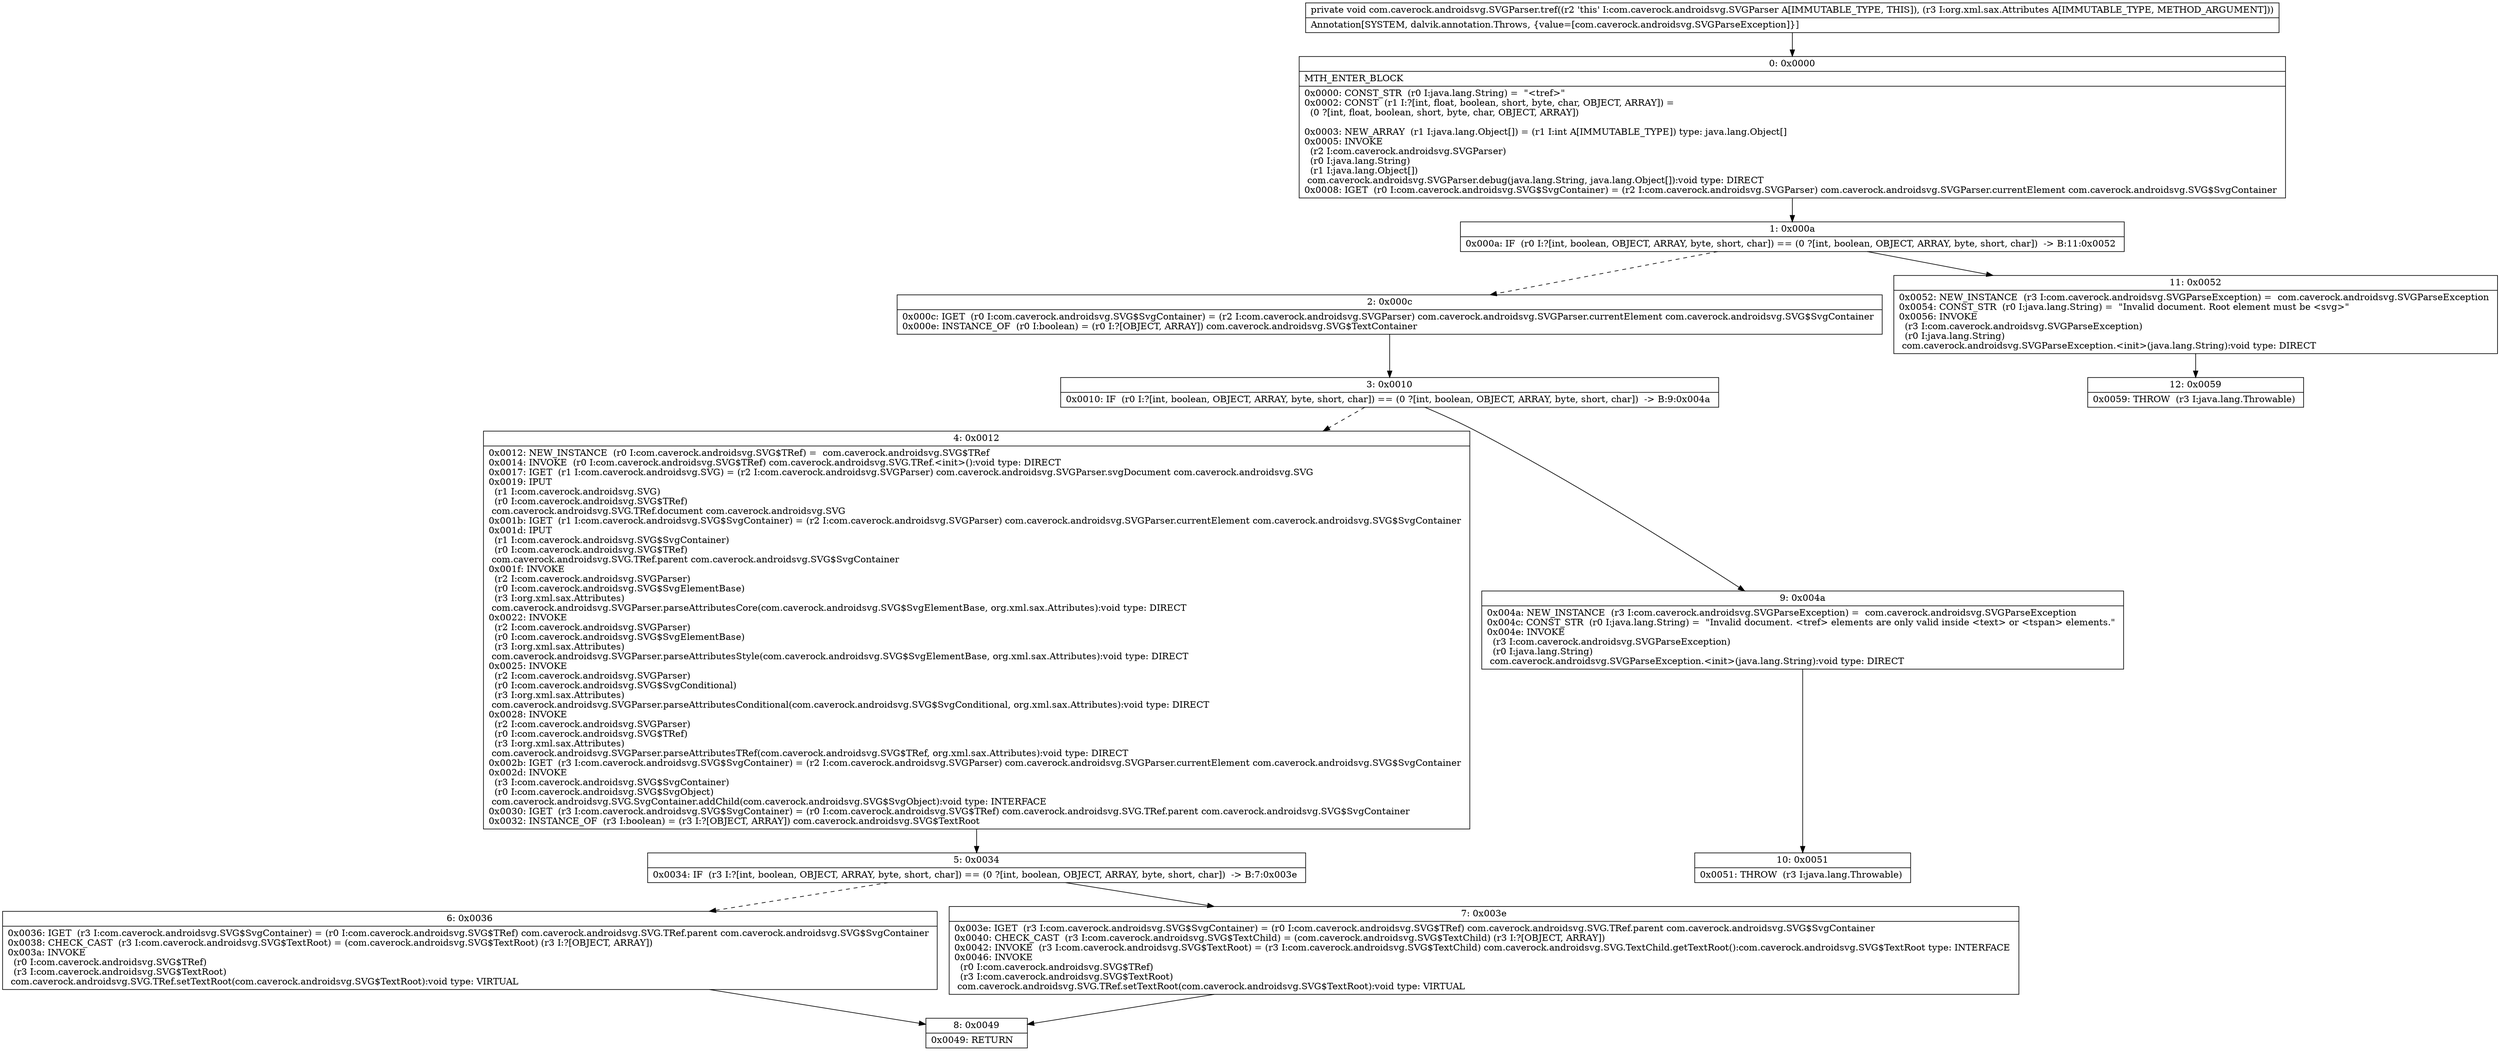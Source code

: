digraph "CFG forcom.caverock.androidsvg.SVGParser.tref(Lorg\/xml\/sax\/Attributes;)V" {
Node_0 [shape=record,label="{0\:\ 0x0000|MTH_ENTER_BLOCK\l|0x0000: CONST_STR  (r0 I:java.lang.String) =  \"\<tref\>\" \l0x0002: CONST  (r1 I:?[int, float, boolean, short, byte, char, OBJECT, ARRAY]) = \l  (0 ?[int, float, boolean, short, byte, char, OBJECT, ARRAY])\l \l0x0003: NEW_ARRAY  (r1 I:java.lang.Object[]) = (r1 I:int A[IMMUTABLE_TYPE]) type: java.lang.Object[] \l0x0005: INVOKE  \l  (r2 I:com.caverock.androidsvg.SVGParser)\l  (r0 I:java.lang.String)\l  (r1 I:java.lang.Object[])\l com.caverock.androidsvg.SVGParser.debug(java.lang.String, java.lang.Object[]):void type: DIRECT \l0x0008: IGET  (r0 I:com.caverock.androidsvg.SVG$SvgContainer) = (r2 I:com.caverock.androidsvg.SVGParser) com.caverock.androidsvg.SVGParser.currentElement com.caverock.androidsvg.SVG$SvgContainer \l}"];
Node_1 [shape=record,label="{1\:\ 0x000a|0x000a: IF  (r0 I:?[int, boolean, OBJECT, ARRAY, byte, short, char]) == (0 ?[int, boolean, OBJECT, ARRAY, byte, short, char])  \-\> B:11:0x0052 \l}"];
Node_2 [shape=record,label="{2\:\ 0x000c|0x000c: IGET  (r0 I:com.caverock.androidsvg.SVG$SvgContainer) = (r2 I:com.caverock.androidsvg.SVGParser) com.caverock.androidsvg.SVGParser.currentElement com.caverock.androidsvg.SVG$SvgContainer \l0x000e: INSTANCE_OF  (r0 I:boolean) = (r0 I:?[OBJECT, ARRAY]) com.caverock.androidsvg.SVG$TextContainer \l}"];
Node_3 [shape=record,label="{3\:\ 0x0010|0x0010: IF  (r0 I:?[int, boolean, OBJECT, ARRAY, byte, short, char]) == (0 ?[int, boolean, OBJECT, ARRAY, byte, short, char])  \-\> B:9:0x004a \l}"];
Node_4 [shape=record,label="{4\:\ 0x0012|0x0012: NEW_INSTANCE  (r0 I:com.caverock.androidsvg.SVG$TRef) =  com.caverock.androidsvg.SVG$TRef \l0x0014: INVOKE  (r0 I:com.caverock.androidsvg.SVG$TRef) com.caverock.androidsvg.SVG.TRef.\<init\>():void type: DIRECT \l0x0017: IGET  (r1 I:com.caverock.androidsvg.SVG) = (r2 I:com.caverock.androidsvg.SVGParser) com.caverock.androidsvg.SVGParser.svgDocument com.caverock.androidsvg.SVG \l0x0019: IPUT  \l  (r1 I:com.caverock.androidsvg.SVG)\l  (r0 I:com.caverock.androidsvg.SVG$TRef)\l com.caverock.androidsvg.SVG.TRef.document com.caverock.androidsvg.SVG \l0x001b: IGET  (r1 I:com.caverock.androidsvg.SVG$SvgContainer) = (r2 I:com.caverock.androidsvg.SVGParser) com.caverock.androidsvg.SVGParser.currentElement com.caverock.androidsvg.SVG$SvgContainer \l0x001d: IPUT  \l  (r1 I:com.caverock.androidsvg.SVG$SvgContainer)\l  (r0 I:com.caverock.androidsvg.SVG$TRef)\l com.caverock.androidsvg.SVG.TRef.parent com.caverock.androidsvg.SVG$SvgContainer \l0x001f: INVOKE  \l  (r2 I:com.caverock.androidsvg.SVGParser)\l  (r0 I:com.caverock.androidsvg.SVG$SvgElementBase)\l  (r3 I:org.xml.sax.Attributes)\l com.caverock.androidsvg.SVGParser.parseAttributesCore(com.caverock.androidsvg.SVG$SvgElementBase, org.xml.sax.Attributes):void type: DIRECT \l0x0022: INVOKE  \l  (r2 I:com.caverock.androidsvg.SVGParser)\l  (r0 I:com.caverock.androidsvg.SVG$SvgElementBase)\l  (r3 I:org.xml.sax.Attributes)\l com.caverock.androidsvg.SVGParser.parseAttributesStyle(com.caverock.androidsvg.SVG$SvgElementBase, org.xml.sax.Attributes):void type: DIRECT \l0x0025: INVOKE  \l  (r2 I:com.caverock.androidsvg.SVGParser)\l  (r0 I:com.caverock.androidsvg.SVG$SvgConditional)\l  (r3 I:org.xml.sax.Attributes)\l com.caverock.androidsvg.SVGParser.parseAttributesConditional(com.caverock.androidsvg.SVG$SvgConditional, org.xml.sax.Attributes):void type: DIRECT \l0x0028: INVOKE  \l  (r2 I:com.caverock.androidsvg.SVGParser)\l  (r0 I:com.caverock.androidsvg.SVG$TRef)\l  (r3 I:org.xml.sax.Attributes)\l com.caverock.androidsvg.SVGParser.parseAttributesTRef(com.caverock.androidsvg.SVG$TRef, org.xml.sax.Attributes):void type: DIRECT \l0x002b: IGET  (r3 I:com.caverock.androidsvg.SVG$SvgContainer) = (r2 I:com.caverock.androidsvg.SVGParser) com.caverock.androidsvg.SVGParser.currentElement com.caverock.androidsvg.SVG$SvgContainer \l0x002d: INVOKE  \l  (r3 I:com.caverock.androidsvg.SVG$SvgContainer)\l  (r0 I:com.caverock.androidsvg.SVG$SvgObject)\l com.caverock.androidsvg.SVG.SvgContainer.addChild(com.caverock.androidsvg.SVG$SvgObject):void type: INTERFACE \l0x0030: IGET  (r3 I:com.caverock.androidsvg.SVG$SvgContainer) = (r0 I:com.caverock.androidsvg.SVG$TRef) com.caverock.androidsvg.SVG.TRef.parent com.caverock.androidsvg.SVG$SvgContainer \l0x0032: INSTANCE_OF  (r3 I:boolean) = (r3 I:?[OBJECT, ARRAY]) com.caverock.androidsvg.SVG$TextRoot \l}"];
Node_5 [shape=record,label="{5\:\ 0x0034|0x0034: IF  (r3 I:?[int, boolean, OBJECT, ARRAY, byte, short, char]) == (0 ?[int, boolean, OBJECT, ARRAY, byte, short, char])  \-\> B:7:0x003e \l}"];
Node_6 [shape=record,label="{6\:\ 0x0036|0x0036: IGET  (r3 I:com.caverock.androidsvg.SVG$SvgContainer) = (r0 I:com.caverock.androidsvg.SVG$TRef) com.caverock.androidsvg.SVG.TRef.parent com.caverock.androidsvg.SVG$SvgContainer \l0x0038: CHECK_CAST  (r3 I:com.caverock.androidsvg.SVG$TextRoot) = (com.caverock.androidsvg.SVG$TextRoot) (r3 I:?[OBJECT, ARRAY]) \l0x003a: INVOKE  \l  (r0 I:com.caverock.androidsvg.SVG$TRef)\l  (r3 I:com.caverock.androidsvg.SVG$TextRoot)\l com.caverock.androidsvg.SVG.TRef.setTextRoot(com.caverock.androidsvg.SVG$TextRoot):void type: VIRTUAL \l}"];
Node_7 [shape=record,label="{7\:\ 0x003e|0x003e: IGET  (r3 I:com.caverock.androidsvg.SVG$SvgContainer) = (r0 I:com.caverock.androidsvg.SVG$TRef) com.caverock.androidsvg.SVG.TRef.parent com.caverock.androidsvg.SVG$SvgContainer \l0x0040: CHECK_CAST  (r3 I:com.caverock.androidsvg.SVG$TextChild) = (com.caverock.androidsvg.SVG$TextChild) (r3 I:?[OBJECT, ARRAY]) \l0x0042: INVOKE  (r3 I:com.caverock.androidsvg.SVG$TextRoot) = (r3 I:com.caverock.androidsvg.SVG$TextChild) com.caverock.androidsvg.SVG.TextChild.getTextRoot():com.caverock.androidsvg.SVG$TextRoot type: INTERFACE \l0x0046: INVOKE  \l  (r0 I:com.caverock.androidsvg.SVG$TRef)\l  (r3 I:com.caverock.androidsvg.SVG$TextRoot)\l com.caverock.androidsvg.SVG.TRef.setTextRoot(com.caverock.androidsvg.SVG$TextRoot):void type: VIRTUAL \l}"];
Node_8 [shape=record,label="{8\:\ 0x0049|0x0049: RETURN   \l}"];
Node_9 [shape=record,label="{9\:\ 0x004a|0x004a: NEW_INSTANCE  (r3 I:com.caverock.androidsvg.SVGParseException) =  com.caverock.androidsvg.SVGParseException \l0x004c: CONST_STR  (r0 I:java.lang.String) =  \"Invalid document. \<tref\> elements are only valid inside \<text\> or \<tspan\> elements.\" \l0x004e: INVOKE  \l  (r3 I:com.caverock.androidsvg.SVGParseException)\l  (r0 I:java.lang.String)\l com.caverock.androidsvg.SVGParseException.\<init\>(java.lang.String):void type: DIRECT \l}"];
Node_10 [shape=record,label="{10\:\ 0x0051|0x0051: THROW  (r3 I:java.lang.Throwable) \l}"];
Node_11 [shape=record,label="{11\:\ 0x0052|0x0052: NEW_INSTANCE  (r3 I:com.caverock.androidsvg.SVGParseException) =  com.caverock.androidsvg.SVGParseException \l0x0054: CONST_STR  (r0 I:java.lang.String) =  \"Invalid document. Root element must be \<svg\>\" \l0x0056: INVOKE  \l  (r3 I:com.caverock.androidsvg.SVGParseException)\l  (r0 I:java.lang.String)\l com.caverock.androidsvg.SVGParseException.\<init\>(java.lang.String):void type: DIRECT \l}"];
Node_12 [shape=record,label="{12\:\ 0x0059|0x0059: THROW  (r3 I:java.lang.Throwable) \l}"];
MethodNode[shape=record,label="{private void com.caverock.androidsvg.SVGParser.tref((r2 'this' I:com.caverock.androidsvg.SVGParser A[IMMUTABLE_TYPE, THIS]), (r3 I:org.xml.sax.Attributes A[IMMUTABLE_TYPE, METHOD_ARGUMENT]))  | Annotation[SYSTEM, dalvik.annotation.Throws, \{value=[com.caverock.androidsvg.SVGParseException]\}]\l}"];
MethodNode -> Node_0;
Node_0 -> Node_1;
Node_1 -> Node_2[style=dashed];
Node_1 -> Node_11;
Node_2 -> Node_3;
Node_3 -> Node_4[style=dashed];
Node_3 -> Node_9;
Node_4 -> Node_5;
Node_5 -> Node_6[style=dashed];
Node_5 -> Node_7;
Node_6 -> Node_8;
Node_7 -> Node_8;
Node_9 -> Node_10;
Node_11 -> Node_12;
}

